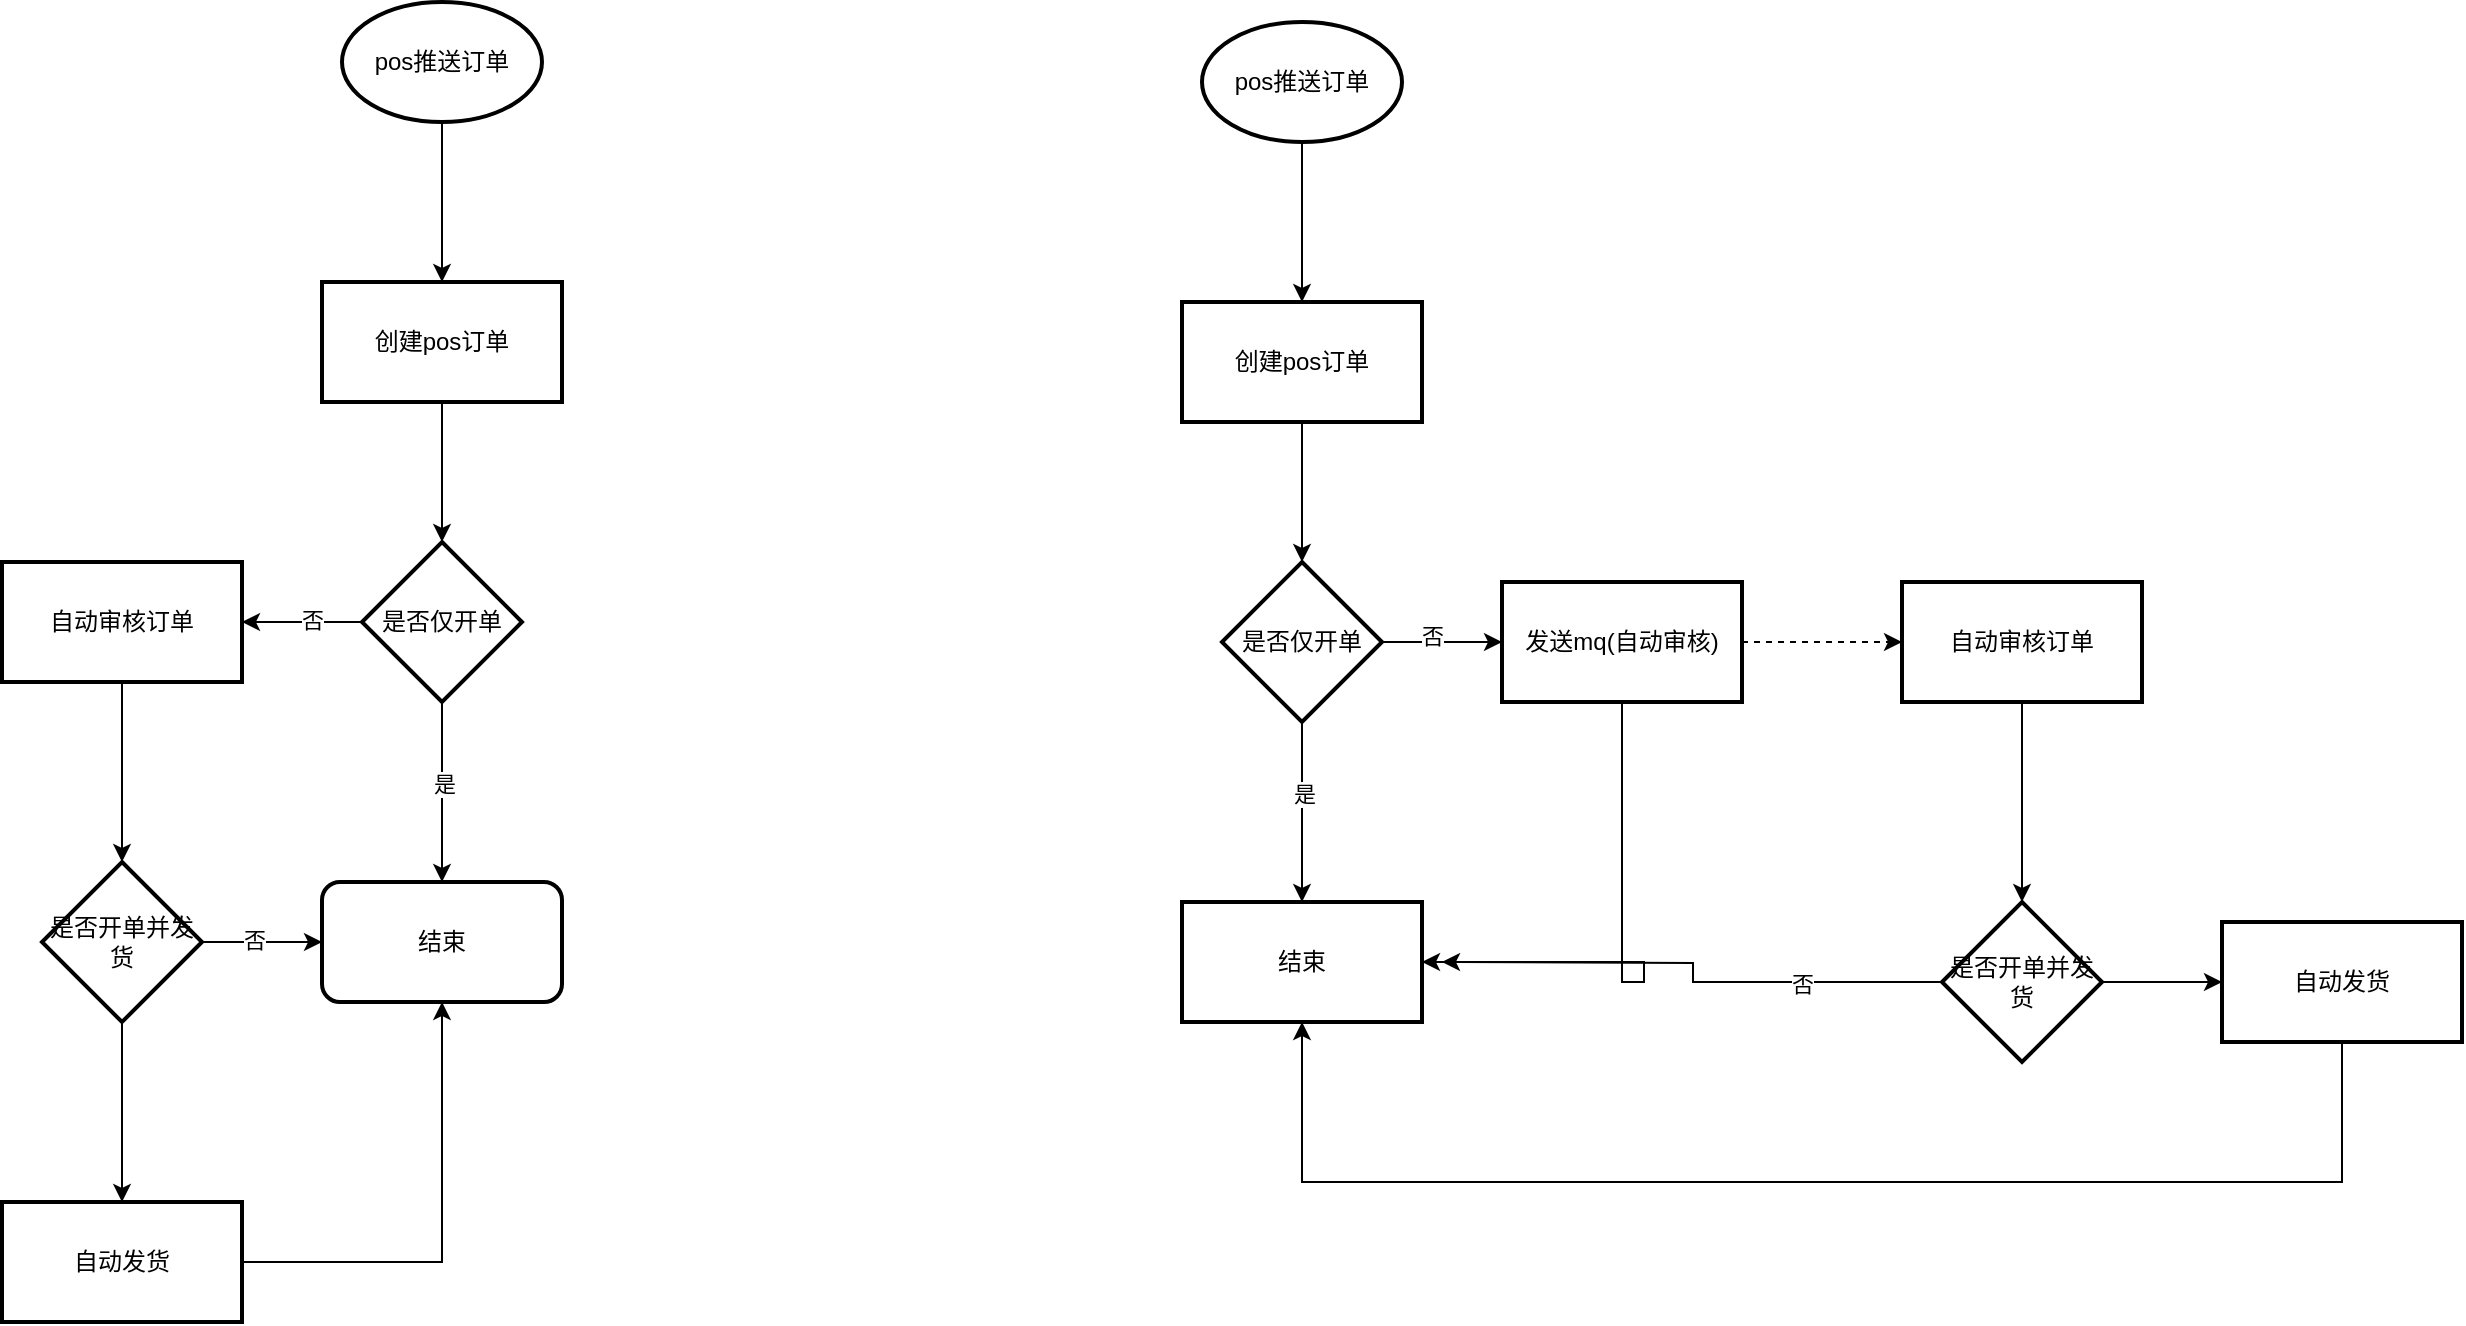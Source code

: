 <mxfile version="28.1.0">
  <diagram name="第 1 页" id="h97B7ylyEkZgag3zYg3t">
    <mxGraphModel dx="1042" dy="631" grid="1" gridSize="10" guides="1" tooltips="1" connect="1" arrows="1" fold="1" page="1" pageScale="1" pageWidth="827" pageHeight="1169" math="0" shadow="0">
      <root>
        <mxCell id="0" />
        <mxCell id="1" parent="0" />
        <mxCell id="RXDVPa5RKPqnWR_oIepg-3" value="" style="edgeStyle=orthogonalEdgeStyle;rounded=0;orthogonalLoop=1;jettySize=auto;html=1;" edge="1" parent="1" source="RXDVPa5RKPqnWR_oIepg-1" target="RXDVPa5RKPqnWR_oIepg-2">
          <mxGeometry relative="1" as="geometry" />
        </mxCell>
        <mxCell id="RXDVPa5RKPqnWR_oIepg-1" value="pos推送订单" style="strokeWidth=2;html=1;shape=mxgraph.flowchart.start_1;whiteSpace=wrap;" vertex="1" parent="1">
          <mxGeometry x="360" y="70" width="100" height="60" as="geometry" />
        </mxCell>
        <mxCell id="RXDVPa5RKPqnWR_oIepg-5" value="" style="edgeStyle=orthogonalEdgeStyle;rounded=0;orthogonalLoop=1;jettySize=auto;html=1;" edge="1" parent="1" source="RXDVPa5RKPqnWR_oIepg-2" target="RXDVPa5RKPqnWR_oIepg-4">
          <mxGeometry relative="1" as="geometry" />
        </mxCell>
        <mxCell id="RXDVPa5RKPqnWR_oIepg-2" value="创建pos订单" style="whiteSpace=wrap;html=1;strokeWidth=2;" vertex="1" parent="1">
          <mxGeometry x="350" y="210" width="120" height="60" as="geometry" />
        </mxCell>
        <mxCell id="RXDVPa5RKPqnWR_oIepg-7" value="" style="edgeStyle=orthogonalEdgeStyle;rounded=0;orthogonalLoop=1;jettySize=auto;html=1;" edge="1" parent="1" source="RXDVPa5RKPqnWR_oIepg-4" target="RXDVPa5RKPqnWR_oIepg-6">
          <mxGeometry relative="1" as="geometry" />
        </mxCell>
        <mxCell id="RXDVPa5RKPqnWR_oIepg-8" value="是" style="edgeLabel;html=1;align=center;verticalAlign=middle;resizable=0;points=[];" vertex="1" connectable="0" parent="RXDVPa5RKPqnWR_oIepg-7">
          <mxGeometry x="-0.089" y="1" relative="1" as="geometry">
            <mxPoint as="offset" />
          </mxGeometry>
        </mxCell>
        <mxCell id="RXDVPa5RKPqnWR_oIepg-10" value="" style="edgeStyle=orthogonalEdgeStyle;rounded=0;orthogonalLoop=1;jettySize=auto;html=1;" edge="1" parent="1" source="RXDVPa5RKPqnWR_oIepg-4" target="RXDVPa5RKPqnWR_oIepg-9">
          <mxGeometry relative="1" as="geometry" />
        </mxCell>
        <mxCell id="RXDVPa5RKPqnWR_oIepg-11" value="否" style="edgeLabel;html=1;align=center;verticalAlign=middle;resizable=0;points=[];" vertex="1" connectable="0" parent="RXDVPa5RKPqnWR_oIepg-10">
          <mxGeometry x="-0.167" y="-1" relative="1" as="geometry">
            <mxPoint as="offset" />
          </mxGeometry>
        </mxCell>
        <mxCell id="RXDVPa5RKPqnWR_oIepg-4" value="是否仅开单" style="rhombus;whiteSpace=wrap;html=1;strokeWidth=2;" vertex="1" parent="1">
          <mxGeometry x="370" y="340" width="80" height="80" as="geometry" />
        </mxCell>
        <mxCell id="RXDVPa5RKPqnWR_oIepg-6" value="结束" style="rounded=1;whiteSpace=wrap;html=1;strokeWidth=2;" vertex="1" parent="1">
          <mxGeometry x="350" y="510" width="120" height="60" as="geometry" />
        </mxCell>
        <mxCell id="RXDVPa5RKPqnWR_oIepg-19" value="" style="edgeStyle=orthogonalEdgeStyle;rounded=0;orthogonalLoop=1;jettySize=auto;html=1;" edge="1" parent="1" source="RXDVPa5RKPqnWR_oIepg-9" target="RXDVPa5RKPqnWR_oIepg-18">
          <mxGeometry relative="1" as="geometry" />
        </mxCell>
        <mxCell id="RXDVPa5RKPqnWR_oIepg-9" value="自动审核订单" style="whiteSpace=wrap;html=1;strokeWidth=2;" vertex="1" parent="1">
          <mxGeometry x="190" y="350" width="120" height="60" as="geometry" />
        </mxCell>
        <mxCell id="RXDVPa5RKPqnWR_oIepg-20" style="edgeStyle=orthogonalEdgeStyle;rounded=0;orthogonalLoop=1;jettySize=auto;html=1;entryX=0;entryY=0.5;entryDx=0;entryDy=0;" edge="1" parent="1" source="RXDVPa5RKPqnWR_oIepg-18" target="RXDVPa5RKPqnWR_oIepg-6">
          <mxGeometry relative="1" as="geometry" />
        </mxCell>
        <mxCell id="RXDVPa5RKPqnWR_oIepg-21" value="否" style="edgeLabel;html=1;align=center;verticalAlign=middle;resizable=0;points=[];" vertex="1" connectable="0" parent="RXDVPa5RKPqnWR_oIepg-20">
          <mxGeometry x="-0.133" y="1" relative="1" as="geometry">
            <mxPoint as="offset" />
          </mxGeometry>
        </mxCell>
        <mxCell id="RXDVPa5RKPqnWR_oIepg-23" value="" style="edgeStyle=orthogonalEdgeStyle;rounded=0;orthogonalLoop=1;jettySize=auto;html=1;" edge="1" parent="1" source="RXDVPa5RKPqnWR_oIepg-18" target="RXDVPa5RKPqnWR_oIepg-22">
          <mxGeometry relative="1" as="geometry" />
        </mxCell>
        <mxCell id="RXDVPa5RKPqnWR_oIepg-18" value="是否开单并发货" style="rhombus;whiteSpace=wrap;html=1;strokeWidth=2;" vertex="1" parent="1">
          <mxGeometry x="210" y="500" width="80" height="80" as="geometry" />
        </mxCell>
        <mxCell id="RXDVPa5RKPqnWR_oIepg-24" style="edgeStyle=orthogonalEdgeStyle;rounded=0;orthogonalLoop=1;jettySize=auto;html=1;entryX=0.5;entryY=1;entryDx=0;entryDy=0;" edge="1" parent="1" source="RXDVPa5RKPqnWR_oIepg-22" target="RXDVPa5RKPqnWR_oIepg-6">
          <mxGeometry relative="1" as="geometry" />
        </mxCell>
        <mxCell id="RXDVPa5RKPqnWR_oIepg-22" value="自动发货" style="whiteSpace=wrap;html=1;strokeWidth=2;" vertex="1" parent="1">
          <mxGeometry x="190" y="670" width="120" height="60" as="geometry" />
        </mxCell>
        <mxCell id="RXDVPa5RKPqnWR_oIepg-27" value="" style="edgeStyle=orthogonalEdgeStyle;rounded=0;orthogonalLoop=1;jettySize=auto;html=1;" edge="1" parent="1" source="RXDVPa5RKPqnWR_oIepg-25" target="RXDVPa5RKPqnWR_oIepg-26">
          <mxGeometry relative="1" as="geometry" />
        </mxCell>
        <mxCell id="RXDVPa5RKPqnWR_oIepg-25" value="pos推送订单" style="strokeWidth=2;html=1;shape=mxgraph.flowchart.start_1;whiteSpace=wrap;" vertex="1" parent="1">
          <mxGeometry x="790" y="80" width="100" height="60" as="geometry" />
        </mxCell>
        <mxCell id="RXDVPa5RKPqnWR_oIepg-29" value="" style="edgeStyle=orthogonalEdgeStyle;rounded=0;orthogonalLoop=1;jettySize=auto;html=1;" edge="1" parent="1" source="RXDVPa5RKPqnWR_oIepg-26" target="RXDVPa5RKPqnWR_oIepg-28">
          <mxGeometry relative="1" as="geometry" />
        </mxCell>
        <mxCell id="RXDVPa5RKPqnWR_oIepg-26" value="创建pos订单" style="whiteSpace=wrap;html=1;strokeWidth=2;" vertex="1" parent="1">
          <mxGeometry x="780" y="220" width="120" height="60" as="geometry" />
        </mxCell>
        <mxCell id="RXDVPa5RKPqnWR_oIepg-31" value="" style="edgeStyle=orthogonalEdgeStyle;rounded=0;orthogonalLoop=1;jettySize=auto;html=1;" edge="1" parent="1" source="RXDVPa5RKPqnWR_oIepg-28" target="RXDVPa5RKPqnWR_oIepg-30">
          <mxGeometry relative="1" as="geometry" />
        </mxCell>
        <mxCell id="RXDVPa5RKPqnWR_oIepg-35" value="是" style="edgeLabel;html=1;align=center;verticalAlign=middle;resizable=0;points=[];" vertex="1" connectable="0" parent="RXDVPa5RKPqnWR_oIepg-31">
          <mxGeometry x="-0.2" y="1" relative="1" as="geometry">
            <mxPoint as="offset" />
          </mxGeometry>
        </mxCell>
        <mxCell id="RXDVPa5RKPqnWR_oIepg-33" value="" style="edgeStyle=orthogonalEdgeStyle;rounded=0;orthogonalLoop=1;jettySize=auto;html=1;" edge="1" parent="1" source="RXDVPa5RKPqnWR_oIepg-28" target="RXDVPa5RKPqnWR_oIepg-32">
          <mxGeometry relative="1" as="geometry" />
        </mxCell>
        <mxCell id="RXDVPa5RKPqnWR_oIepg-36" value="否" style="edgeLabel;html=1;align=center;verticalAlign=middle;resizable=0;points=[];" vertex="1" connectable="0" parent="RXDVPa5RKPqnWR_oIepg-33">
          <mxGeometry x="-0.167" y="3" relative="1" as="geometry">
            <mxPoint as="offset" />
          </mxGeometry>
        </mxCell>
        <mxCell id="RXDVPa5RKPqnWR_oIepg-28" value="是否仅开单" style="rhombus;whiteSpace=wrap;html=1;strokeWidth=2;" vertex="1" parent="1">
          <mxGeometry x="800" y="350" width="80" height="80" as="geometry" />
        </mxCell>
        <mxCell id="RXDVPa5RKPqnWR_oIepg-30" value="结束" style="whiteSpace=wrap;html=1;strokeWidth=2;" vertex="1" parent="1">
          <mxGeometry x="780" y="520" width="120" height="60" as="geometry" />
        </mxCell>
        <mxCell id="RXDVPa5RKPqnWR_oIepg-34" style="edgeStyle=orthogonalEdgeStyle;rounded=0;orthogonalLoop=1;jettySize=auto;html=1;entryX=1;entryY=0.5;entryDx=0;entryDy=0;" edge="1" parent="1" source="RXDVPa5RKPqnWR_oIepg-32" target="RXDVPa5RKPqnWR_oIepg-30">
          <mxGeometry relative="1" as="geometry">
            <mxPoint x="1010" y="660" as="targetPoint" />
            <Array as="points">
              <mxPoint x="1000" y="560" />
              <mxPoint x="1011" y="560" />
              <mxPoint x="1011" y="550" />
            </Array>
          </mxGeometry>
        </mxCell>
        <mxCell id="RXDVPa5RKPqnWR_oIepg-38" value="" style="edgeStyle=orthogonalEdgeStyle;rounded=0;orthogonalLoop=1;jettySize=auto;html=1;dashed=1;" edge="1" parent="1" source="RXDVPa5RKPqnWR_oIepg-32" target="RXDVPa5RKPqnWR_oIepg-37">
          <mxGeometry relative="1" as="geometry" />
        </mxCell>
        <mxCell id="RXDVPa5RKPqnWR_oIepg-32" value="发送mq(自动审核)" style="whiteSpace=wrap;html=1;strokeWidth=2;" vertex="1" parent="1">
          <mxGeometry x="940" y="360" width="120" height="60" as="geometry" />
        </mxCell>
        <mxCell id="RXDVPa5RKPqnWR_oIepg-40" value="" style="edgeStyle=orthogonalEdgeStyle;rounded=0;orthogonalLoop=1;jettySize=auto;html=1;" edge="1" parent="1" source="RXDVPa5RKPqnWR_oIepg-37" target="RXDVPa5RKPqnWR_oIepg-39">
          <mxGeometry relative="1" as="geometry" />
        </mxCell>
        <mxCell id="RXDVPa5RKPqnWR_oIepg-37" value="自动审核订单" style="whiteSpace=wrap;html=1;strokeWidth=2;" vertex="1" parent="1">
          <mxGeometry x="1140" y="360" width="120" height="60" as="geometry" />
        </mxCell>
        <mxCell id="RXDVPa5RKPqnWR_oIepg-41" style="edgeStyle=orthogonalEdgeStyle;rounded=0;orthogonalLoop=1;jettySize=auto;html=1;" edge="1" parent="1" source="RXDVPa5RKPqnWR_oIepg-39">
          <mxGeometry relative="1" as="geometry">
            <mxPoint x="910" y="550" as="targetPoint" />
          </mxGeometry>
        </mxCell>
        <mxCell id="RXDVPa5RKPqnWR_oIepg-42" value="否" style="edgeLabel;html=1;align=center;verticalAlign=middle;resizable=0;points=[];" vertex="1" connectable="0" parent="RXDVPa5RKPqnWR_oIepg-41">
          <mxGeometry x="-0.461" y="1" relative="1" as="geometry">
            <mxPoint as="offset" />
          </mxGeometry>
        </mxCell>
        <mxCell id="RXDVPa5RKPqnWR_oIepg-44" value="" style="edgeStyle=orthogonalEdgeStyle;rounded=0;orthogonalLoop=1;jettySize=auto;html=1;" edge="1" parent="1" source="RXDVPa5RKPqnWR_oIepg-39" target="RXDVPa5RKPqnWR_oIepg-43">
          <mxGeometry relative="1" as="geometry" />
        </mxCell>
        <mxCell id="RXDVPa5RKPqnWR_oIepg-39" value="是否开单并发货" style="rhombus;whiteSpace=wrap;html=1;strokeWidth=2;" vertex="1" parent="1">
          <mxGeometry x="1160" y="520" width="80" height="80" as="geometry" />
        </mxCell>
        <mxCell id="RXDVPa5RKPqnWR_oIepg-45" style="edgeStyle=orthogonalEdgeStyle;rounded=0;orthogonalLoop=1;jettySize=auto;html=1;entryX=0.5;entryY=1;entryDx=0;entryDy=0;" edge="1" parent="1" source="RXDVPa5RKPqnWR_oIepg-43" target="RXDVPa5RKPqnWR_oIepg-30">
          <mxGeometry relative="1" as="geometry">
            <mxPoint x="820" y="660" as="targetPoint" />
            <Array as="points">
              <mxPoint x="1360" y="660" />
              <mxPoint x="840" y="660" />
            </Array>
          </mxGeometry>
        </mxCell>
        <mxCell id="RXDVPa5RKPqnWR_oIepg-43" value="自动发货" style="whiteSpace=wrap;html=1;strokeWidth=2;" vertex="1" parent="1">
          <mxGeometry x="1300" y="530" width="120" height="60" as="geometry" />
        </mxCell>
      </root>
    </mxGraphModel>
  </diagram>
</mxfile>
